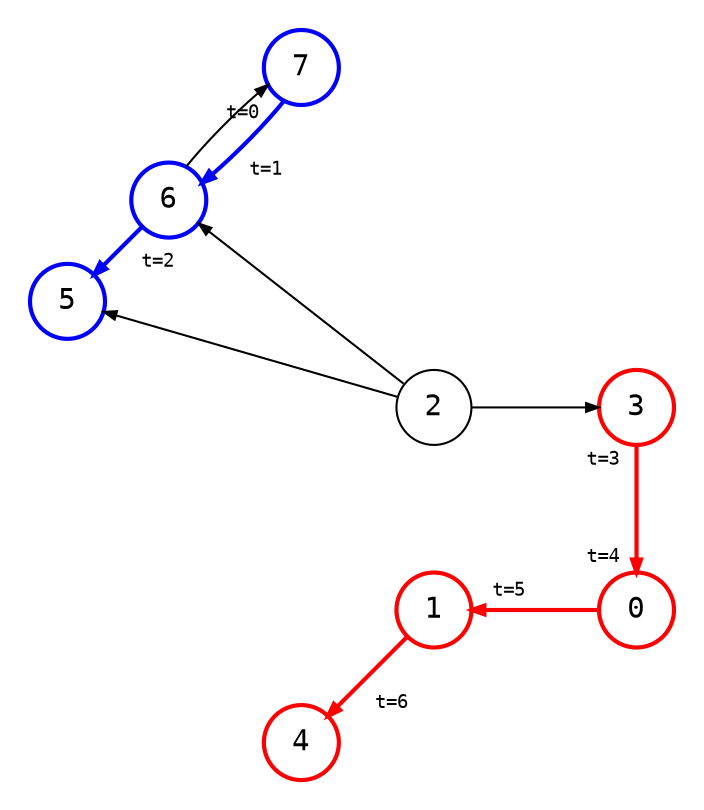 digraph {
    node [shape=circle, fontname="monospace"];
    edge [arrowsize=0.6, fontname="monospace", fontsize=9];
    layout=circo;
    scale=1.0;
    normalize=true;
    pad=0.2;
    splines=line;

    2 [color="#bbb", fontcolor="#bbb"];
    3, 0, 1, 4 [style="bold"; color=red];
    5, 6, 7 [style="bold"; color=blue];

    3 -> 0 [
        style=bold; 
        color=red; 
        headlabel=<
            <table border="0" cellpadding="2" cellspacing="0">
                <tr>
                    <td>t=4 </td>
                </tr>
            </table>
        >,
        taillabel=<
            <table border="0" cellpadding="2" cellspacing="0">
                <tr>
                    <td>t=3 </td>
                </tr>
            </table>
        >
    ];

    0 -> 1 [
        style=bold; 
        color=red; 
        headlabel=<
            <table border="0" cellpadding="4" cellspacing="0">
                <tr>
                    <td> t=5 </td>
                </tr>
            </table>
        >,
    ];

    1 -> 2 [style=invis];

    1 -> 4 [
        style=bold; 
        color=red; 
        headlabel=<
            <table border="0" cellpadding="1" cellspacing="0">
                <tr>
                    <td>    t=6 </td>
                </tr>
            </table>
        >
    ];

    2 -> 3 [color="#bbb"];

    2 -> 5 [color="#bbb"];

    2 -> 6 [color="#bbb"];

    6 -> 5 [
        style=bold; 
        color=blue; 
        headlabel=<
            <table border="0" cellpadding="1" cellspacing="0">
                <tr>
                    <td>    t=2</td>
                </tr>
            </table>
        >,
    ];

    6 -> 7 [color="#bbb"];

    7 -> 6 [
        style=bold; 
        color=blue; 
        taillabel=<
            <table border="0" cellpadding="1" cellspacing="0">
                <tr>
                    <td> t=0  </td>
                </tr>
            </table>
        >,
        headlabel=<
            <table border="0" cellpadding="1" cellspacing="0">
                <tr>
                    <td>    t=1</td>
                </tr>
            </table>
        >,
    ];
}